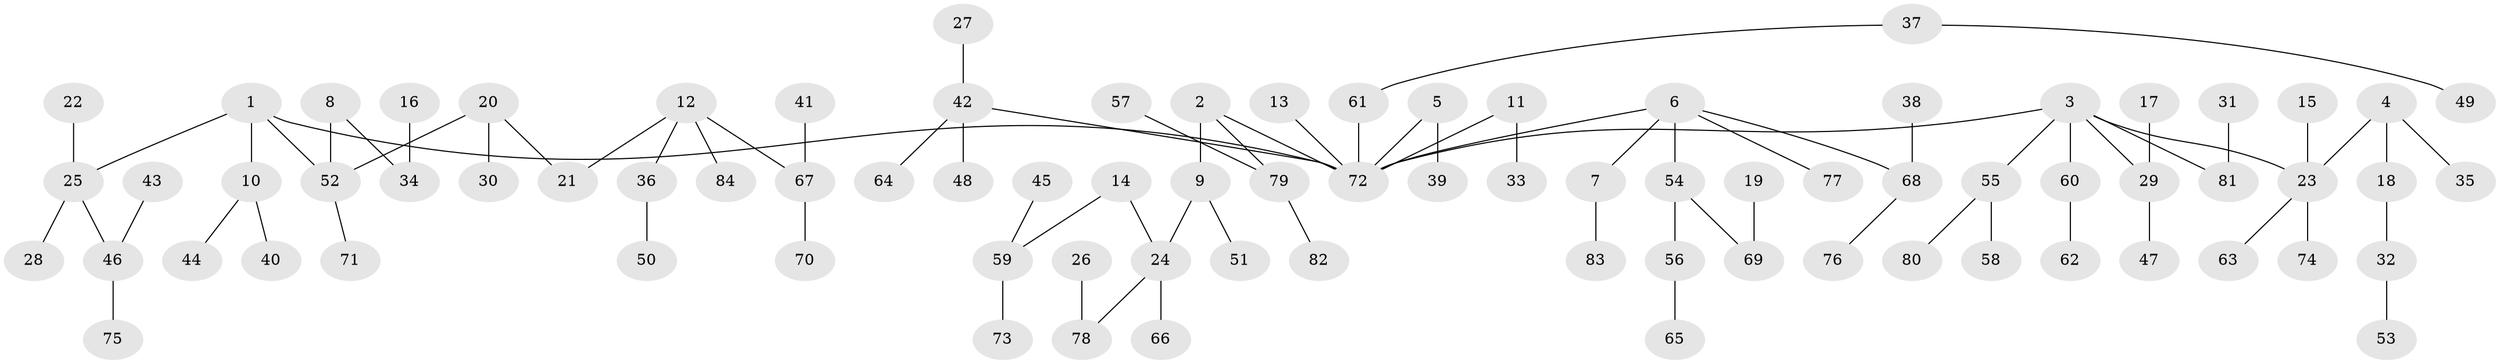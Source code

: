 // original degree distribution, {10: 0.0072992700729927005, 4: 0.11678832116788321, 3: 0.0948905109489051, 6: 0.014598540145985401, 5: 0.029197080291970802, 1: 0.5474452554744526, 2: 0.1897810218978102}
// Generated by graph-tools (version 1.1) at 2025/37/03/04/25 23:37:20]
// undirected, 84 vertices, 83 edges
graph export_dot {
  node [color=gray90,style=filled];
  1;
  2;
  3;
  4;
  5;
  6;
  7;
  8;
  9;
  10;
  11;
  12;
  13;
  14;
  15;
  16;
  17;
  18;
  19;
  20;
  21;
  22;
  23;
  24;
  25;
  26;
  27;
  28;
  29;
  30;
  31;
  32;
  33;
  34;
  35;
  36;
  37;
  38;
  39;
  40;
  41;
  42;
  43;
  44;
  45;
  46;
  47;
  48;
  49;
  50;
  51;
  52;
  53;
  54;
  55;
  56;
  57;
  58;
  59;
  60;
  61;
  62;
  63;
  64;
  65;
  66;
  67;
  68;
  69;
  70;
  71;
  72;
  73;
  74;
  75;
  76;
  77;
  78;
  79;
  80;
  81;
  82;
  83;
  84;
  1 -- 10 [weight=1.0];
  1 -- 25 [weight=1.0];
  1 -- 52 [weight=1.0];
  1 -- 72 [weight=1.0];
  2 -- 9 [weight=1.0];
  2 -- 72 [weight=1.0];
  2 -- 79 [weight=1.0];
  3 -- 23 [weight=1.0];
  3 -- 29 [weight=1.0];
  3 -- 55 [weight=1.0];
  3 -- 60 [weight=1.0];
  3 -- 72 [weight=1.0];
  3 -- 81 [weight=1.0];
  4 -- 18 [weight=1.0];
  4 -- 23 [weight=1.0];
  4 -- 35 [weight=1.0];
  5 -- 39 [weight=1.0];
  5 -- 72 [weight=1.0];
  6 -- 7 [weight=1.0];
  6 -- 54 [weight=1.0];
  6 -- 68 [weight=1.0];
  6 -- 72 [weight=1.0];
  6 -- 77 [weight=1.0];
  7 -- 83 [weight=1.0];
  8 -- 34 [weight=1.0];
  8 -- 52 [weight=1.0];
  9 -- 24 [weight=1.0];
  9 -- 51 [weight=1.0];
  10 -- 40 [weight=1.0];
  10 -- 44 [weight=1.0];
  11 -- 33 [weight=1.0];
  11 -- 72 [weight=1.0];
  12 -- 21 [weight=1.0];
  12 -- 36 [weight=1.0];
  12 -- 67 [weight=1.0];
  12 -- 84 [weight=1.0];
  13 -- 72 [weight=1.0];
  14 -- 24 [weight=1.0];
  14 -- 59 [weight=1.0];
  15 -- 23 [weight=1.0];
  16 -- 34 [weight=1.0];
  17 -- 29 [weight=1.0];
  18 -- 32 [weight=1.0];
  19 -- 69 [weight=1.0];
  20 -- 21 [weight=1.0];
  20 -- 30 [weight=1.0];
  20 -- 52 [weight=1.0];
  22 -- 25 [weight=1.0];
  23 -- 63 [weight=1.0];
  23 -- 74 [weight=1.0];
  24 -- 66 [weight=1.0];
  24 -- 78 [weight=1.0];
  25 -- 28 [weight=1.0];
  25 -- 46 [weight=1.0];
  26 -- 78 [weight=1.0];
  27 -- 42 [weight=1.0];
  29 -- 47 [weight=1.0];
  31 -- 81 [weight=1.0];
  32 -- 53 [weight=1.0];
  36 -- 50 [weight=1.0];
  37 -- 49 [weight=1.0];
  37 -- 61 [weight=1.0];
  38 -- 68 [weight=1.0];
  41 -- 67 [weight=1.0];
  42 -- 48 [weight=1.0];
  42 -- 64 [weight=1.0];
  42 -- 72 [weight=1.0];
  43 -- 46 [weight=1.0];
  45 -- 59 [weight=1.0];
  46 -- 75 [weight=1.0];
  52 -- 71 [weight=1.0];
  54 -- 56 [weight=1.0];
  54 -- 69 [weight=1.0];
  55 -- 58 [weight=1.0];
  55 -- 80 [weight=1.0];
  56 -- 65 [weight=1.0];
  57 -- 79 [weight=1.0];
  59 -- 73 [weight=1.0];
  60 -- 62 [weight=1.0];
  61 -- 72 [weight=1.0];
  67 -- 70 [weight=1.0];
  68 -- 76 [weight=1.0];
  79 -- 82 [weight=1.0];
}
